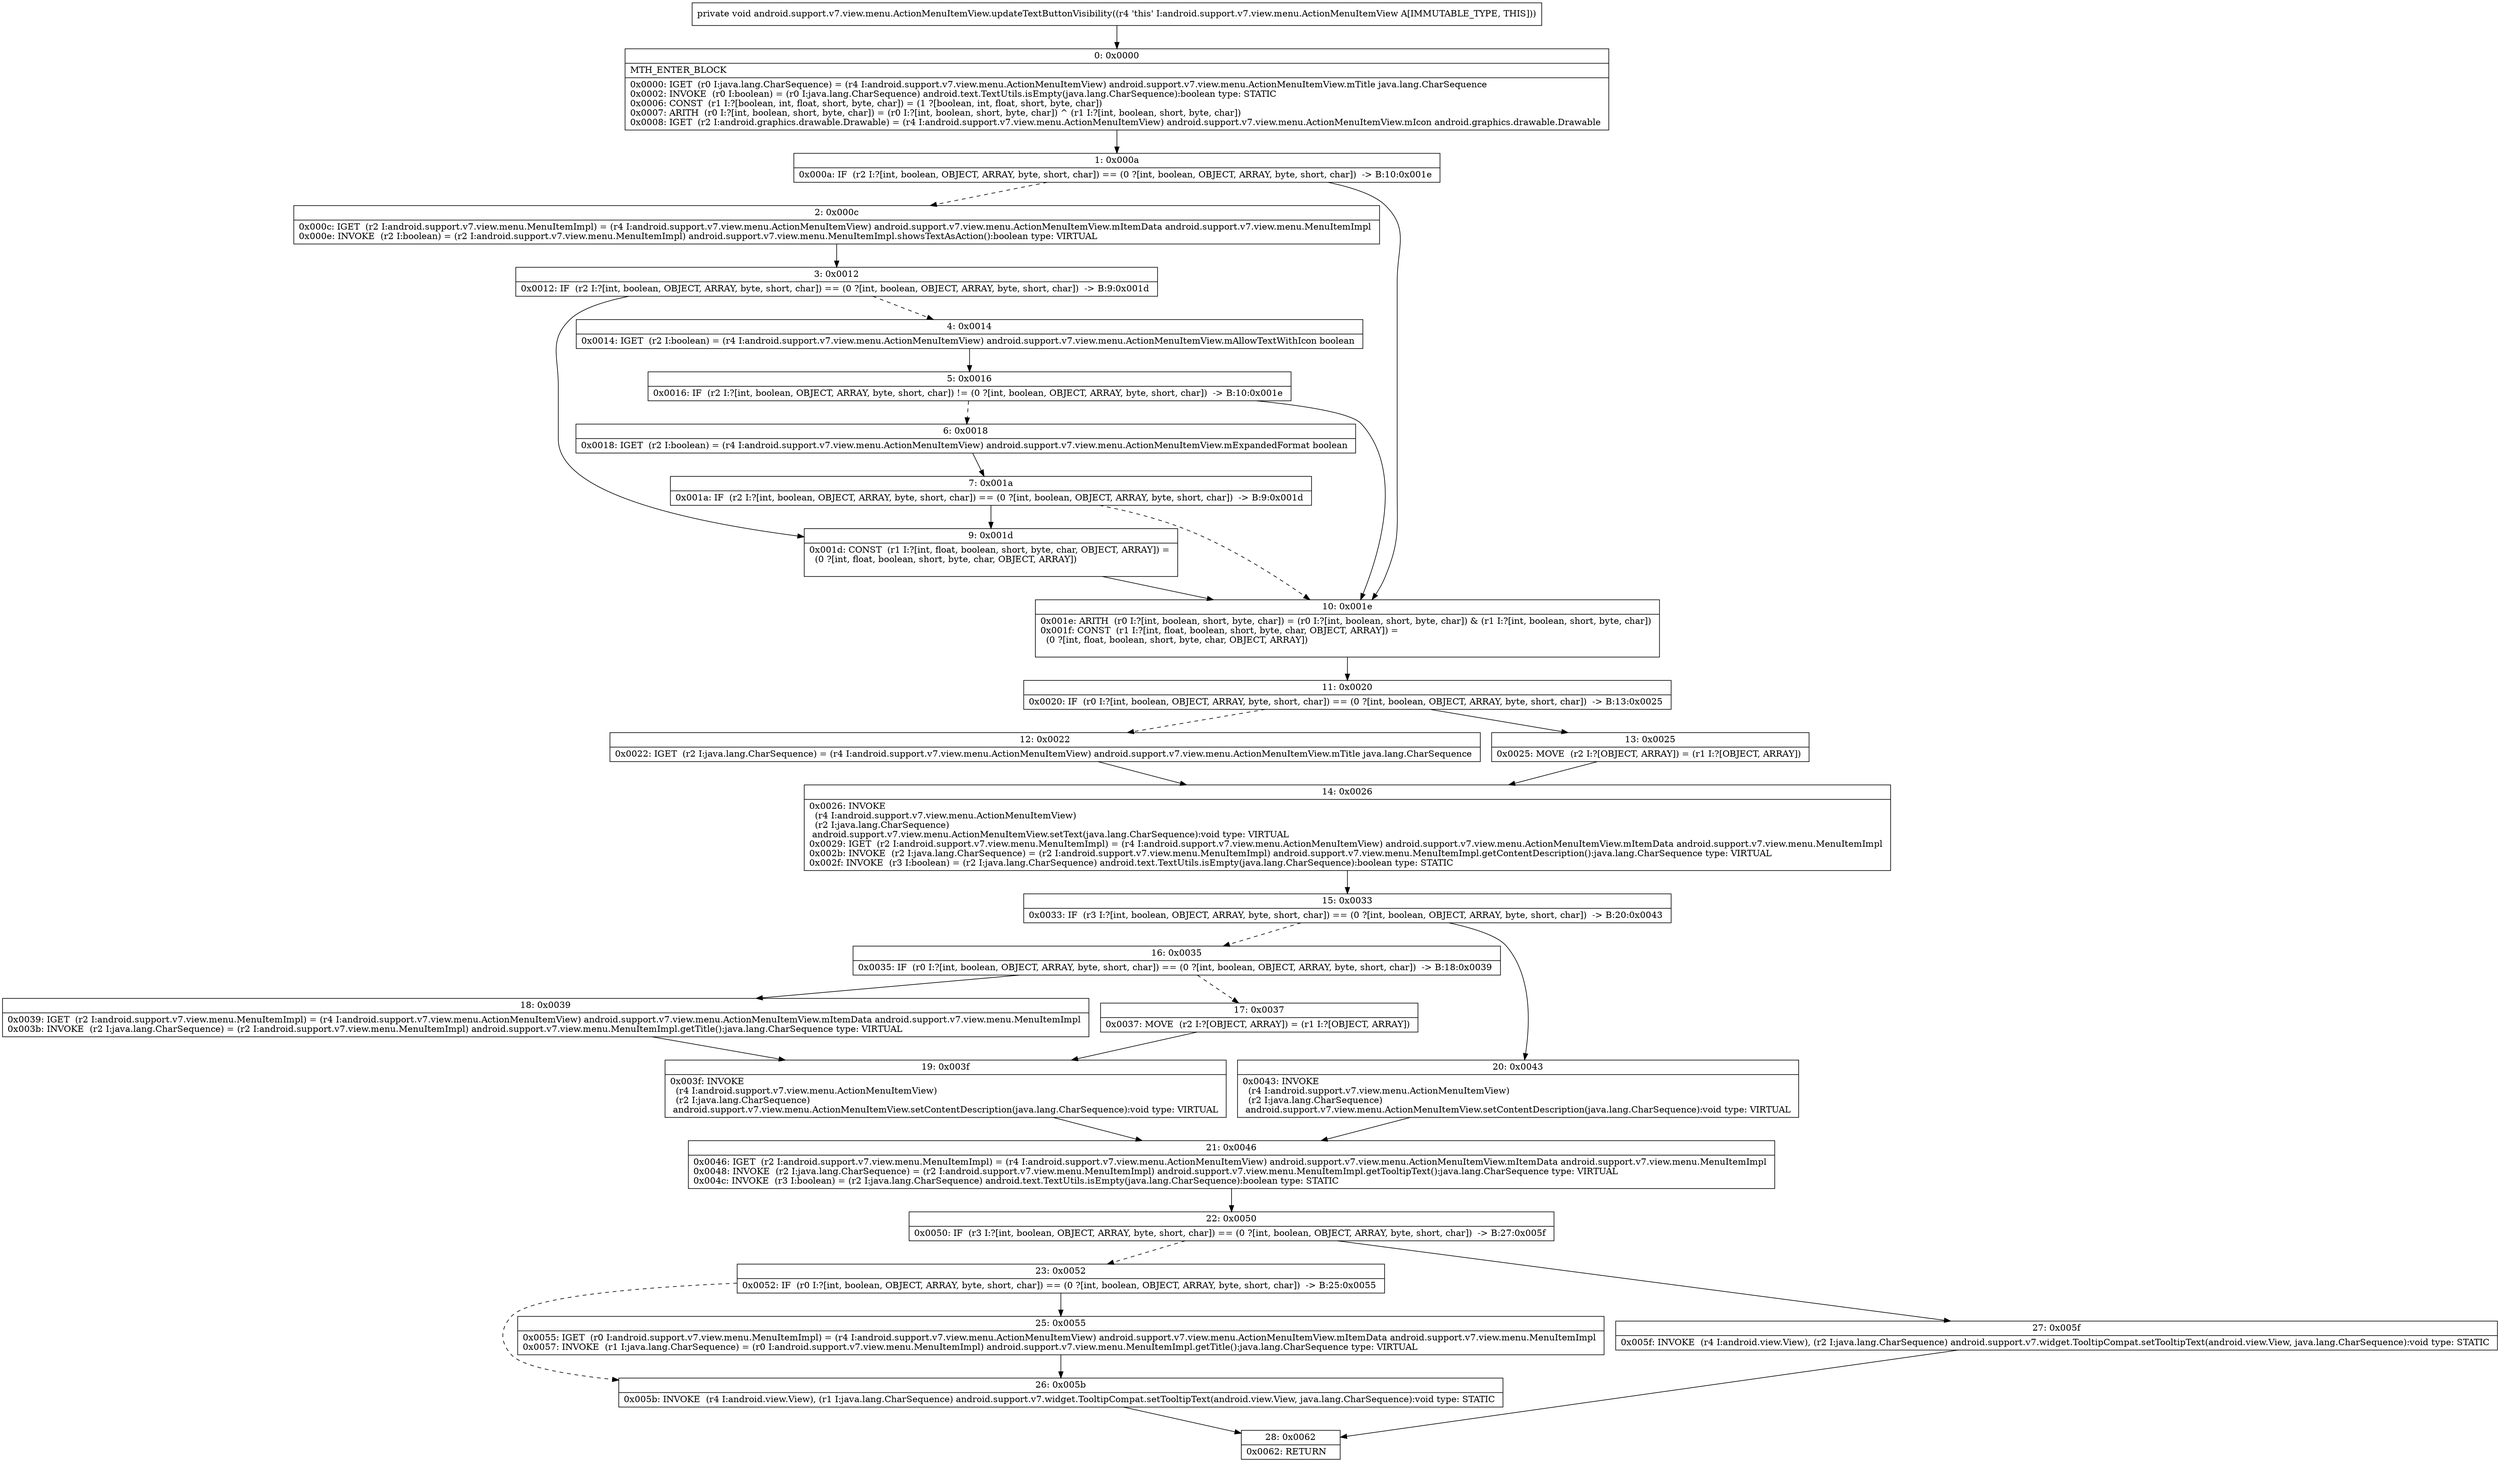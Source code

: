 digraph "CFG forandroid.support.v7.view.menu.ActionMenuItemView.updateTextButtonVisibility()V" {
Node_0 [shape=record,label="{0\:\ 0x0000|MTH_ENTER_BLOCK\l|0x0000: IGET  (r0 I:java.lang.CharSequence) = (r4 I:android.support.v7.view.menu.ActionMenuItemView) android.support.v7.view.menu.ActionMenuItemView.mTitle java.lang.CharSequence \l0x0002: INVOKE  (r0 I:boolean) = (r0 I:java.lang.CharSequence) android.text.TextUtils.isEmpty(java.lang.CharSequence):boolean type: STATIC \l0x0006: CONST  (r1 I:?[boolean, int, float, short, byte, char]) = (1 ?[boolean, int, float, short, byte, char]) \l0x0007: ARITH  (r0 I:?[int, boolean, short, byte, char]) = (r0 I:?[int, boolean, short, byte, char]) ^ (r1 I:?[int, boolean, short, byte, char]) \l0x0008: IGET  (r2 I:android.graphics.drawable.Drawable) = (r4 I:android.support.v7.view.menu.ActionMenuItemView) android.support.v7.view.menu.ActionMenuItemView.mIcon android.graphics.drawable.Drawable \l}"];
Node_1 [shape=record,label="{1\:\ 0x000a|0x000a: IF  (r2 I:?[int, boolean, OBJECT, ARRAY, byte, short, char]) == (0 ?[int, boolean, OBJECT, ARRAY, byte, short, char])  \-\> B:10:0x001e \l}"];
Node_2 [shape=record,label="{2\:\ 0x000c|0x000c: IGET  (r2 I:android.support.v7.view.menu.MenuItemImpl) = (r4 I:android.support.v7.view.menu.ActionMenuItemView) android.support.v7.view.menu.ActionMenuItemView.mItemData android.support.v7.view.menu.MenuItemImpl \l0x000e: INVOKE  (r2 I:boolean) = (r2 I:android.support.v7.view.menu.MenuItemImpl) android.support.v7.view.menu.MenuItemImpl.showsTextAsAction():boolean type: VIRTUAL \l}"];
Node_3 [shape=record,label="{3\:\ 0x0012|0x0012: IF  (r2 I:?[int, boolean, OBJECT, ARRAY, byte, short, char]) == (0 ?[int, boolean, OBJECT, ARRAY, byte, short, char])  \-\> B:9:0x001d \l}"];
Node_4 [shape=record,label="{4\:\ 0x0014|0x0014: IGET  (r2 I:boolean) = (r4 I:android.support.v7.view.menu.ActionMenuItemView) android.support.v7.view.menu.ActionMenuItemView.mAllowTextWithIcon boolean \l}"];
Node_5 [shape=record,label="{5\:\ 0x0016|0x0016: IF  (r2 I:?[int, boolean, OBJECT, ARRAY, byte, short, char]) != (0 ?[int, boolean, OBJECT, ARRAY, byte, short, char])  \-\> B:10:0x001e \l}"];
Node_6 [shape=record,label="{6\:\ 0x0018|0x0018: IGET  (r2 I:boolean) = (r4 I:android.support.v7.view.menu.ActionMenuItemView) android.support.v7.view.menu.ActionMenuItemView.mExpandedFormat boolean \l}"];
Node_7 [shape=record,label="{7\:\ 0x001a|0x001a: IF  (r2 I:?[int, boolean, OBJECT, ARRAY, byte, short, char]) == (0 ?[int, boolean, OBJECT, ARRAY, byte, short, char])  \-\> B:9:0x001d \l}"];
Node_9 [shape=record,label="{9\:\ 0x001d|0x001d: CONST  (r1 I:?[int, float, boolean, short, byte, char, OBJECT, ARRAY]) = \l  (0 ?[int, float, boolean, short, byte, char, OBJECT, ARRAY])\l \l}"];
Node_10 [shape=record,label="{10\:\ 0x001e|0x001e: ARITH  (r0 I:?[int, boolean, short, byte, char]) = (r0 I:?[int, boolean, short, byte, char]) & (r1 I:?[int, boolean, short, byte, char]) \l0x001f: CONST  (r1 I:?[int, float, boolean, short, byte, char, OBJECT, ARRAY]) = \l  (0 ?[int, float, boolean, short, byte, char, OBJECT, ARRAY])\l \l}"];
Node_11 [shape=record,label="{11\:\ 0x0020|0x0020: IF  (r0 I:?[int, boolean, OBJECT, ARRAY, byte, short, char]) == (0 ?[int, boolean, OBJECT, ARRAY, byte, short, char])  \-\> B:13:0x0025 \l}"];
Node_12 [shape=record,label="{12\:\ 0x0022|0x0022: IGET  (r2 I:java.lang.CharSequence) = (r4 I:android.support.v7.view.menu.ActionMenuItemView) android.support.v7.view.menu.ActionMenuItemView.mTitle java.lang.CharSequence \l}"];
Node_13 [shape=record,label="{13\:\ 0x0025|0x0025: MOVE  (r2 I:?[OBJECT, ARRAY]) = (r1 I:?[OBJECT, ARRAY]) \l}"];
Node_14 [shape=record,label="{14\:\ 0x0026|0x0026: INVOKE  \l  (r4 I:android.support.v7.view.menu.ActionMenuItemView)\l  (r2 I:java.lang.CharSequence)\l android.support.v7.view.menu.ActionMenuItemView.setText(java.lang.CharSequence):void type: VIRTUAL \l0x0029: IGET  (r2 I:android.support.v7.view.menu.MenuItemImpl) = (r4 I:android.support.v7.view.menu.ActionMenuItemView) android.support.v7.view.menu.ActionMenuItemView.mItemData android.support.v7.view.menu.MenuItemImpl \l0x002b: INVOKE  (r2 I:java.lang.CharSequence) = (r2 I:android.support.v7.view.menu.MenuItemImpl) android.support.v7.view.menu.MenuItemImpl.getContentDescription():java.lang.CharSequence type: VIRTUAL \l0x002f: INVOKE  (r3 I:boolean) = (r2 I:java.lang.CharSequence) android.text.TextUtils.isEmpty(java.lang.CharSequence):boolean type: STATIC \l}"];
Node_15 [shape=record,label="{15\:\ 0x0033|0x0033: IF  (r3 I:?[int, boolean, OBJECT, ARRAY, byte, short, char]) == (0 ?[int, boolean, OBJECT, ARRAY, byte, short, char])  \-\> B:20:0x0043 \l}"];
Node_16 [shape=record,label="{16\:\ 0x0035|0x0035: IF  (r0 I:?[int, boolean, OBJECT, ARRAY, byte, short, char]) == (0 ?[int, boolean, OBJECT, ARRAY, byte, short, char])  \-\> B:18:0x0039 \l}"];
Node_17 [shape=record,label="{17\:\ 0x0037|0x0037: MOVE  (r2 I:?[OBJECT, ARRAY]) = (r1 I:?[OBJECT, ARRAY]) \l}"];
Node_18 [shape=record,label="{18\:\ 0x0039|0x0039: IGET  (r2 I:android.support.v7.view.menu.MenuItemImpl) = (r4 I:android.support.v7.view.menu.ActionMenuItemView) android.support.v7.view.menu.ActionMenuItemView.mItemData android.support.v7.view.menu.MenuItemImpl \l0x003b: INVOKE  (r2 I:java.lang.CharSequence) = (r2 I:android.support.v7.view.menu.MenuItemImpl) android.support.v7.view.menu.MenuItemImpl.getTitle():java.lang.CharSequence type: VIRTUAL \l}"];
Node_19 [shape=record,label="{19\:\ 0x003f|0x003f: INVOKE  \l  (r4 I:android.support.v7.view.menu.ActionMenuItemView)\l  (r2 I:java.lang.CharSequence)\l android.support.v7.view.menu.ActionMenuItemView.setContentDescription(java.lang.CharSequence):void type: VIRTUAL \l}"];
Node_20 [shape=record,label="{20\:\ 0x0043|0x0043: INVOKE  \l  (r4 I:android.support.v7.view.menu.ActionMenuItemView)\l  (r2 I:java.lang.CharSequence)\l android.support.v7.view.menu.ActionMenuItemView.setContentDescription(java.lang.CharSequence):void type: VIRTUAL \l}"];
Node_21 [shape=record,label="{21\:\ 0x0046|0x0046: IGET  (r2 I:android.support.v7.view.menu.MenuItemImpl) = (r4 I:android.support.v7.view.menu.ActionMenuItemView) android.support.v7.view.menu.ActionMenuItemView.mItemData android.support.v7.view.menu.MenuItemImpl \l0x0048: INVOKE  (r2 I:java.lang.CharSequence) = (r2 I:android.support.v7.view.menu.MenuItemImpl) android.support.v7.view.menu.MenuItemImpl.getTooltipText():java.lang.CharSequence type: VIRTUAL \l0x004c: INVOKE  (r3 I:boolean) = (r2 I:java.lang.CharSequence) android.text.TextUtils.isEmpty(java.lang.CharSequence):boolean type: STATIC \l}"];
Node_22 [shape=record,label="{22\:\ 0x0050|0x0050: IF  (r3 I:?[int, boolean, OBJECT, ARRAY, byte, short, char]) == (0 ?[int, boolean, OBJECT, ARRAY, byte, short, char])  \-\> B:27:0x005f \l}"];
Node_23 [shape=record,label="{23\:\ 0x0052|0x0052: IF  (r0 I:?[int, boolean, OBJECT, ARRAY, byte, short, char]) == (0 ?[int, boolean, OBJECT, ARRAY, byte, short, char])  \-\> B:25:0x0055 \l}"];
Node_25 [shape=record,label="{25\:\ 0x0055|0x0055: IGET  (r0 I:android.support.v7.view.menu.MenuItemImpl) = (r4 I:android.support.v7.view.menu.ActionMenuItemView) android.support.v7.view.menu.ActionMenuItemView.mItemData android.support.v7.view.menu.MenuItemImpl \l0x0057: INVOKE  (r1 I:java.lang.CharSequence) = (r0 I:android.support.v7.view.menu.MenuItemImpl) android.support.v7.view.menu.MenuItemImpl.getTitle():java.lang.CharSequence type: VIRTUAL \l}"];
Node_26 [shape=record,label="{26\:\ 0x005b|0x005b: INVOKE  (r4 I:android.view.View), (r1 I:java.lang.CharSequence) android.support.v7.widget.TooltipCompat.setTooltipText(android.view.View, java.lang.CharSequence):void type: STATIC \l}"];
Node_27 [shape=record,label="{27\:\ 0x005f|0x005f: INVOKE  (r4 I:android.view.View), (r2 I:java.lang.CharSequence) android.support.v7.widget.TooltipCompat.setTooltipText(android.view.View, java.lang.CharSequence):void type: STATIC \l}"];
Node_28 [shape=record,label="{28\:\ 0x0062|0x0062: RETURN   \l}"];
MethodNode[shape=record,label="{private void android.support.v7.view.menu.ActionMenuItemView.updateTextButtonVisibility((r4 'this' I:android.support.v7.view.menu.ActionMenuItemView A[IMMUTABLE_TYPE, THIS])) }"];
MethodNode -> Node_0;
Node_0 -> Node_1;
Node_1 -> Node_2[style=dashed];
Node_1 -> Node_10;
Node_2 -> Node_3;
Node_3 -> Node_4[style=dashed];
Node_3 -> Node_9;
Node_4 -> Node_5;
Node_5 -> Node_6[style=dashed];
Node_5 -> Node_10;
Node_6 -> Node_7;
Node_7 -> Node_9;
Node_7 -> Node_10[style=dashed];
Node_9 -> Node_10;
Node_10 -> Node_11;
Node_11 -> Node_12[style=dashed];
Node_11 -> Node_13;
Node_12 -> Node_14;
Node_13 -> Node_14;
Node_14 -> Node_15;
Node_15 -> Node_16[style=dashed];
Node_15 -> Node_20;
Node_16 -> Node_17[style=dashed];
Node_16 -> Node_18;
Node_17 -> Node_19;
Node_18 -> Node_19;
Node_19 -> Node_21;
Node_20 -> Node_21;
Node_21 -> Node_22;
Node_22 -> Node_23[style=dashed];
Node_22 -> Node_27;
Node_23 -> Node_25;
Node_23 -> Node_26[style=dashed];
Node_25 -> Node_26;
Node_26 -> Node_28;
Node_27 -> Node_28;
}

